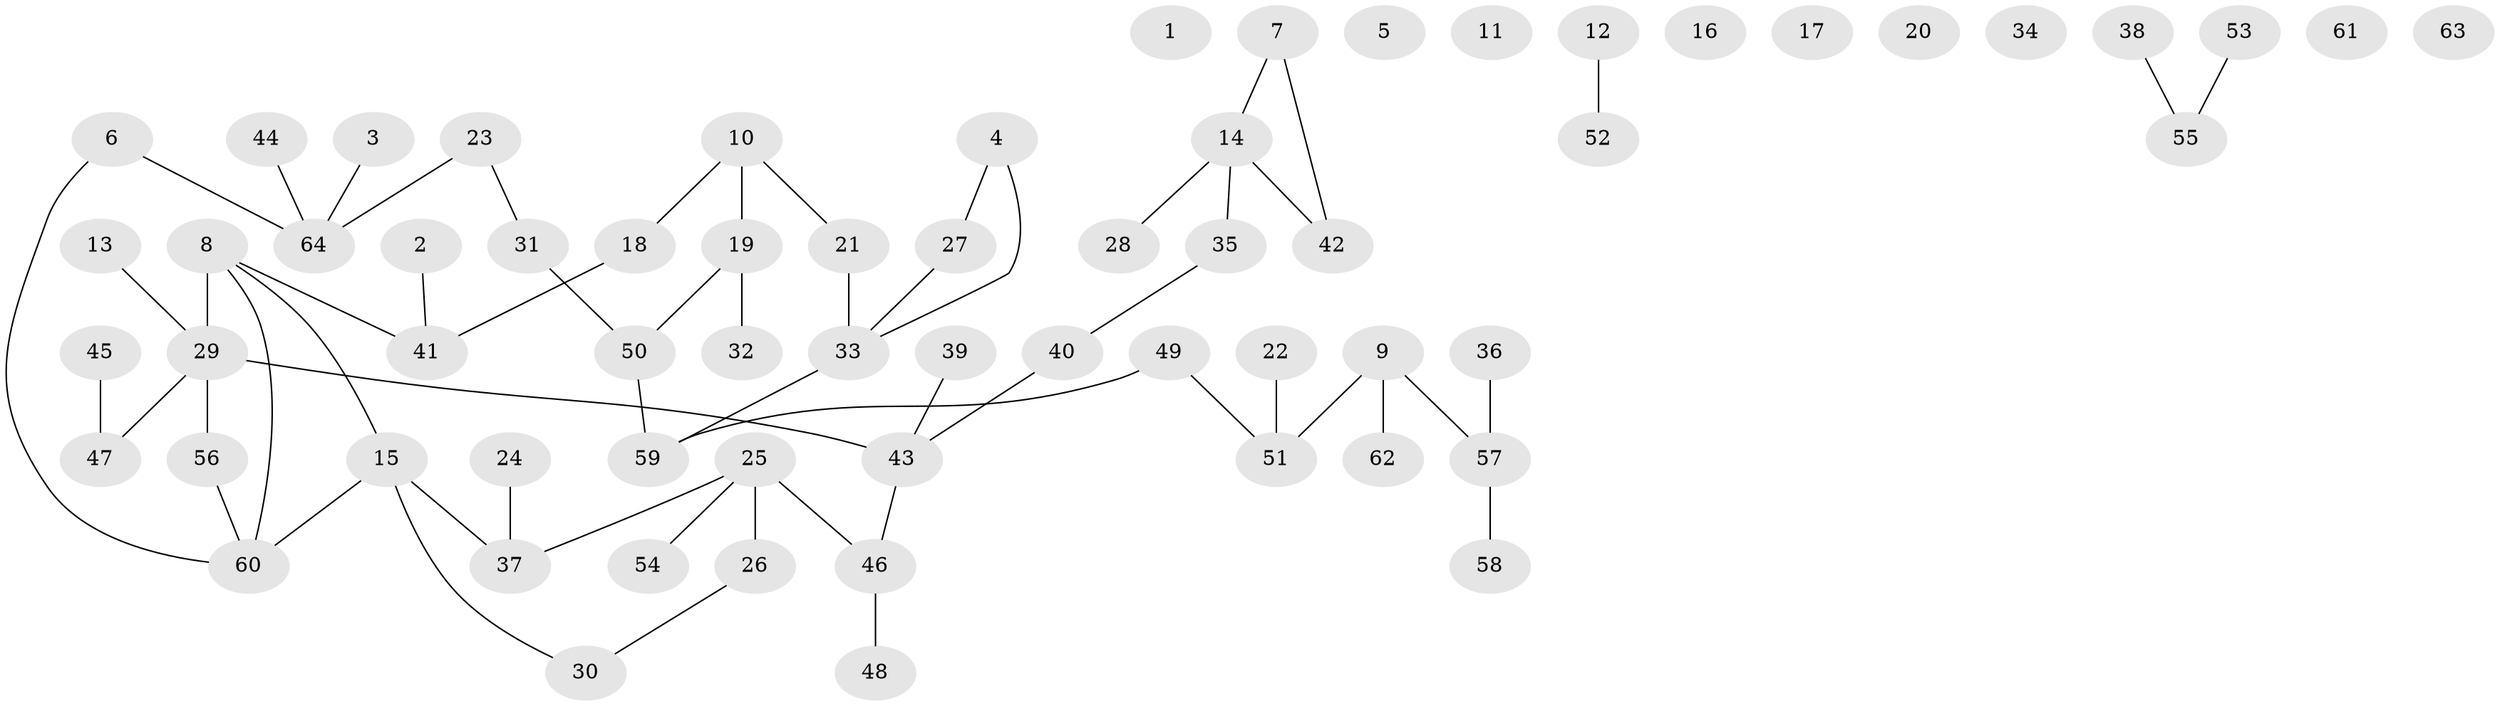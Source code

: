// coarse degree distribution, {3: 0.23809523809523808, 2: 0.5238095238095238, 1: 0.14285714285714285, 4: 0.09523809523809523}
// Generated by graph-tools (version 1.1) at 2025/35/03/04/25 23:35:50]
// undirected, 64 vertices, 60 edges
graph export_dot {
  node [color=gray90,style=filled];
  1;
  2;
  3;
  4;
  5;
  6;
  7;
  8;
  9;
  10;
  11;
  12;
  13;
  14;
  15;
  16;
  17;
  18;
  19;
  20;
  21;
  22;
  23;
  24;
  25;
  26;
  27;
  28;
  29;
  30;
  31;
  32;
  33;
  34;
  35;
  36;
  37;
  38;
  39;
  40;
  41;
  42;
  43;
  44;
  45;
  46;
  47;
  48;
  49;
  50;
  51;
  52;
  53;
  54;
  55;
  56;
  57;
  58;
  59;
  60;
  61;
  62;
  63;
  64;
  2 -- 41;
  3 -- 64;
  4 -- 27;
  4 -- 33;
  6 -- 60;
  6 -- 64;
  7 -- 14;
  7 -- 42;
  8 -- 15;
  8 -- 29;
  8 -- 41;
  8 -- 60;
  9 -- 51;
  9 -- 57;
  9 -- 62;
  10 -- 18;
  10 -- 19;
  10 -- 21;
  12 -- 52;
  13 -- 29;
  14 -- 28;
  14 -- 35;
  14 -- 42;
  15 -- 30;
  15 -- 37;
  15 -- 60;
  18 -- 41;
  19 -- 32;
  19 -- 50;
  21 -- 33;
  22 -- 51;
  23 -- 31;
  23 -- 64;
  24 -- 37;
  25 -- 26;
  25 -- 37;
  25 -- 46;
  25 -- 54;
  26 -- 30;
  27 -- 33;
  29 -- 43;
  29 -- 47;
  29 -- 56;
  31 -- 50;
  33 -- 59;
  35 -- 40;
  36 -- 57;
  38 -- 55;
  39 -- 43;
  40 -- 43;
  43 -- 46;
  44 -- 64;
  45 -- 47;
  46 -- 48;
  49 -- 51;
  49 -- 59;
  50 -- 59;
  53 -- 55;
  56 -- 60;
  57 -- 58;
}

